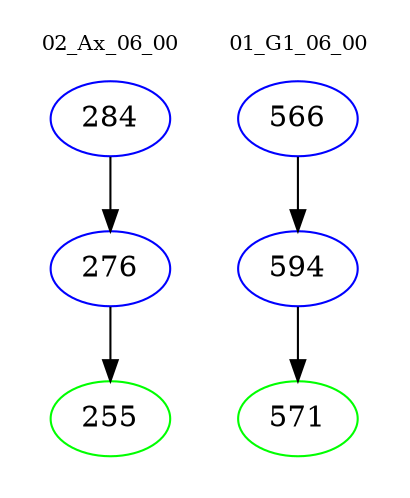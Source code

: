 digraph{
subgraph cluster_0 {
color = white
label = "02_Ax_06_00";
fontsize=10;
T0_284 [label="284", color="blue"]
T0_284 -> T0_276 [color="black"]
T0_276 [label="276", color="blue"]
T0_276 -> T0_255 [color="black"]
T0_255 [label="255", color="green"]
}
subgraph cluster_1 {
color = white
label = "01_G1_06_00";
fontsize=10;
T1_566 [label="566", color="blue"]
T1_566 -> T1_594 [color="black"]
T1_594 [label="594", color="blue"]
T1_594 -> T1_571 [color="black"]
T1_571 [label="571", color="green"]
}
}
